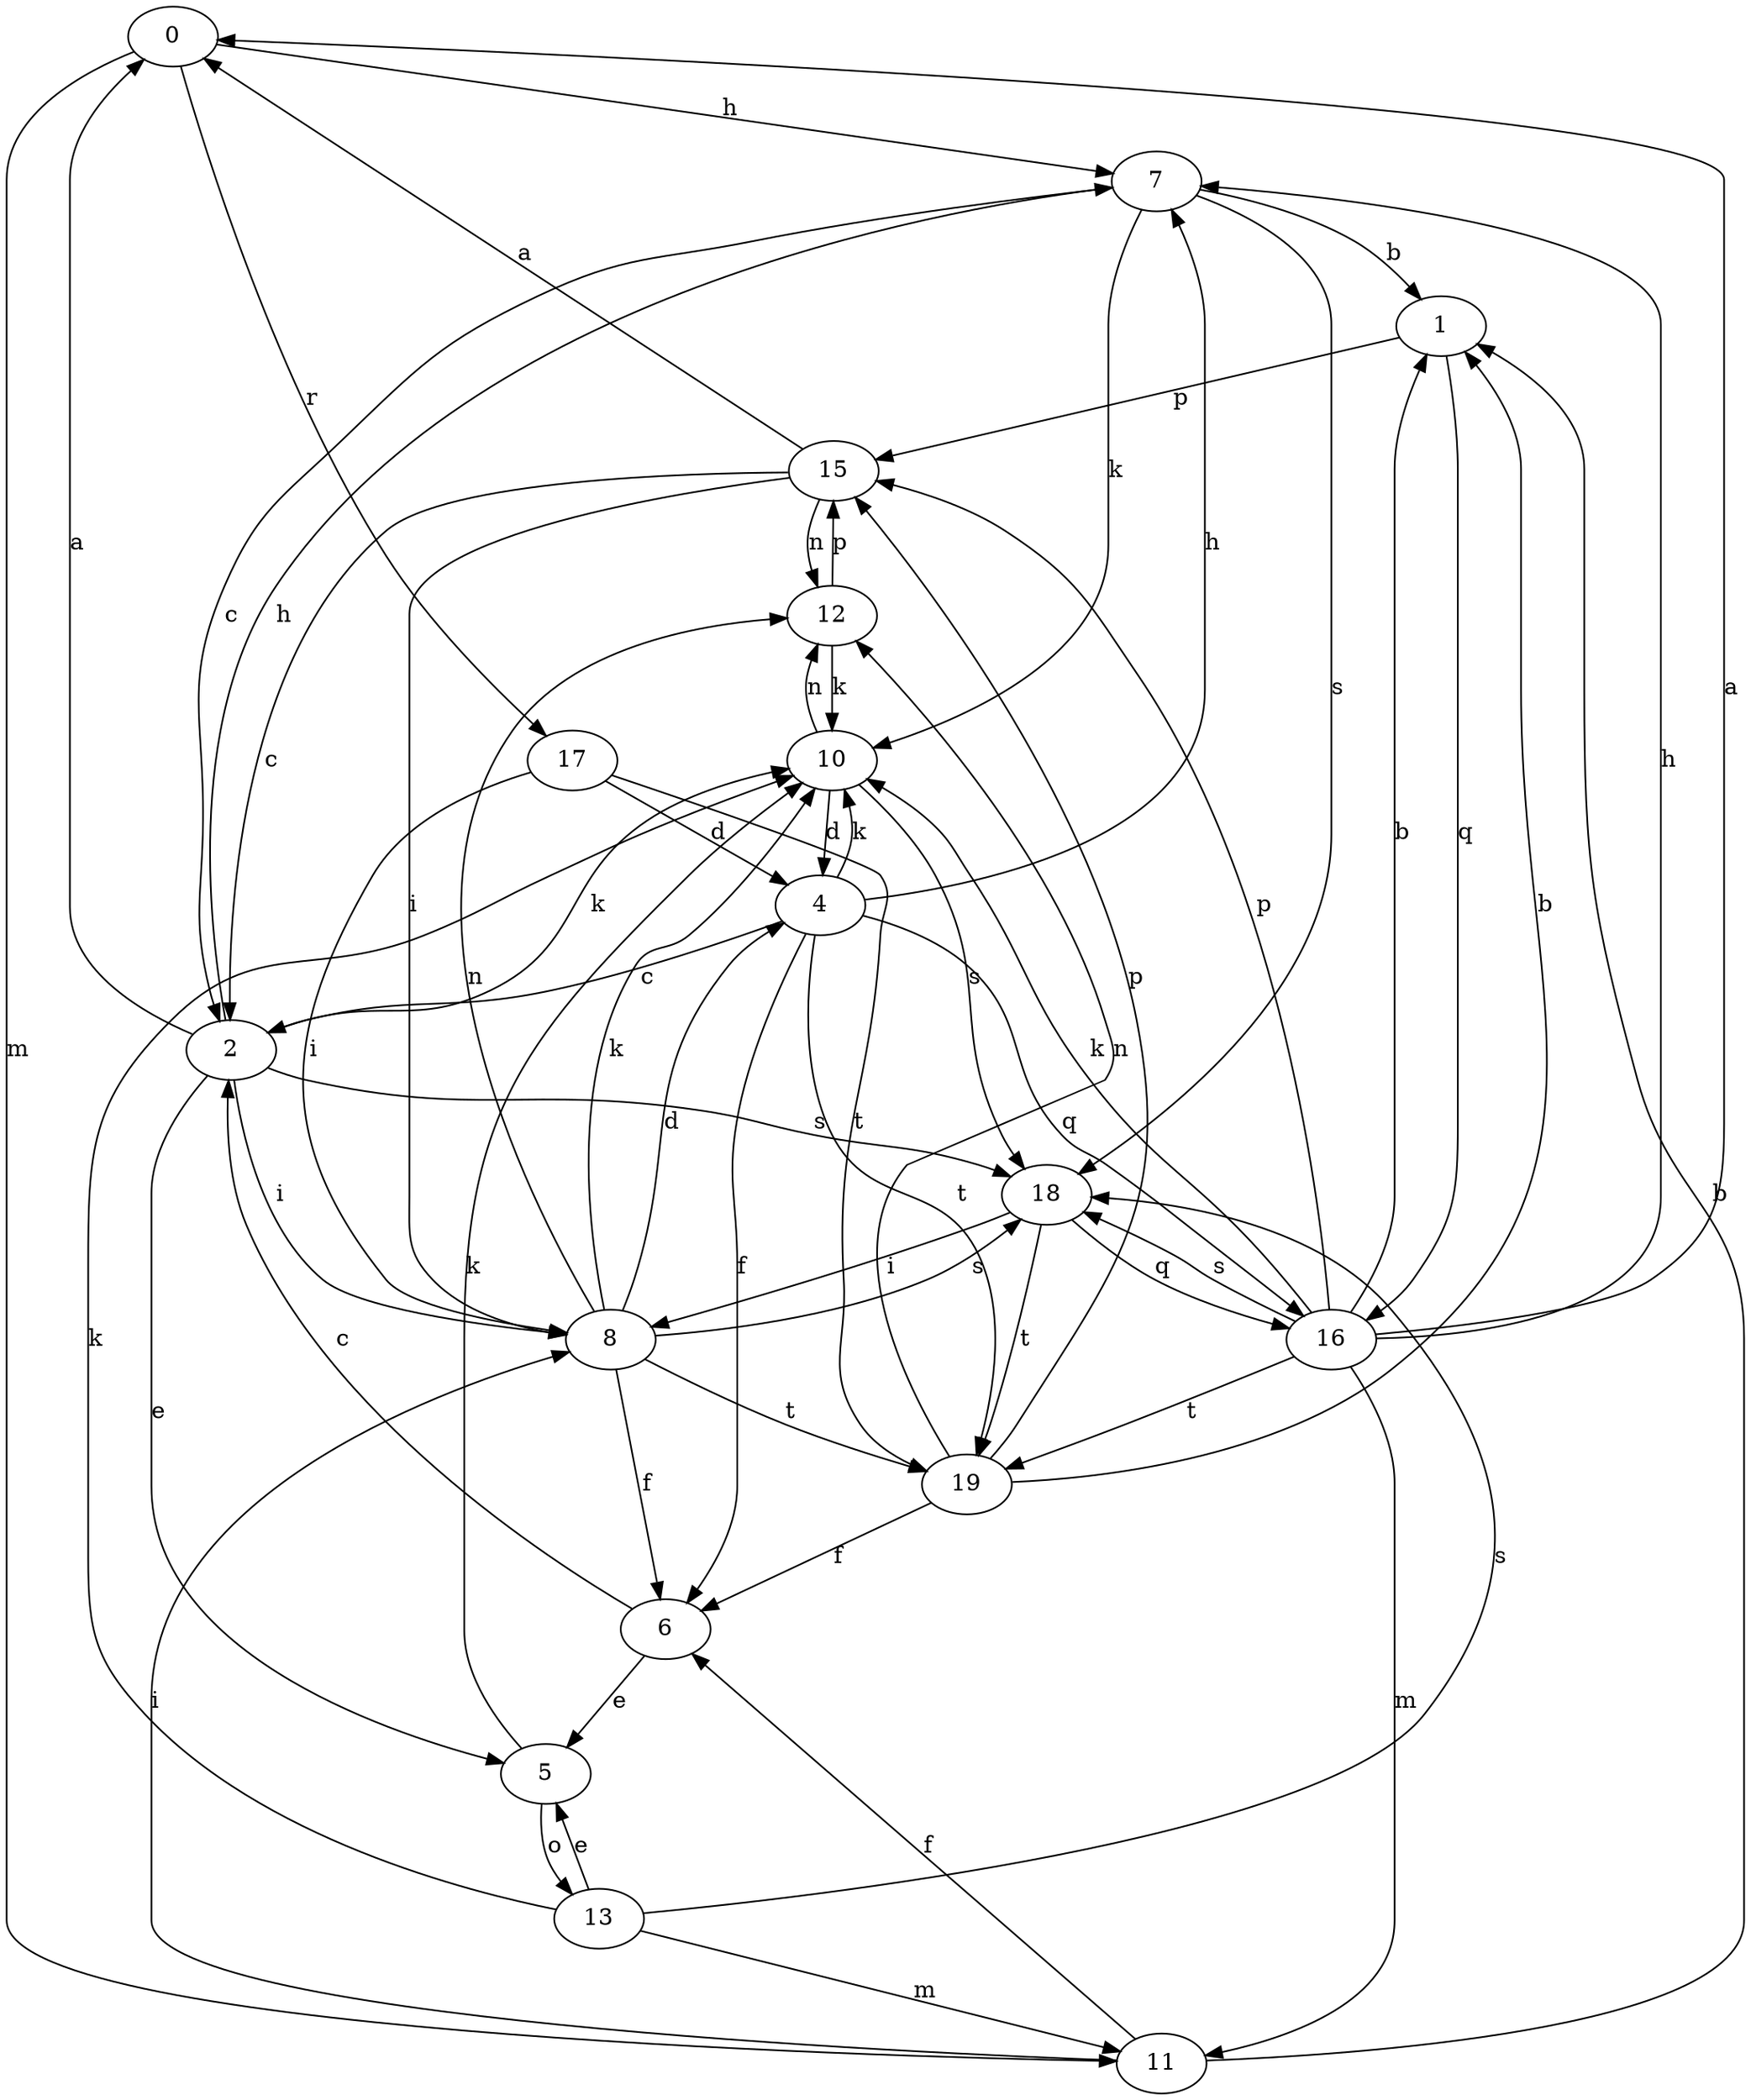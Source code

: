 strict digraph  {
0;
1;
2;
4;
5;
6;
7;
8;
10;
11;
12;
13;
15;
16;
17;
18;
19;
0 -> 7  [label=h];
0 -> 11  [label=m];
0 -> 17  [label=r];
1 -> 15  [label=p];
1 -> 16  [label=q];
2 -> 0  [label=a];
2 -> 5  [label=e];
2 -> 7  [label=h];
2 -> 8  [label=i];
2 -> 10  [label=k];
2 -> 18  [label=s];
4 -> 2  [label=c];
4 -> 6  [label=f];
4 -> 7  [label=h];
4 -> 10  [label=k];
4 -> 16  [label=q];
4 -> 19  [label=t];
5 -> 10  [label=k];
5 -> 13  [label=o];
6 -> 2  [label=c];
6 -> 5  [label=e];
7 -> 1  [label=b];
7 -> 2  [label=c];
7 -> 10  [label=k];
7 -> 18  [label=s];
8 -> 4  [label=d];
8 -> 6  [label=f];
8 -> 10  [label=k];
8 -> 12  [label=n];
8 -> 18  [label=s];
8 -> 19  [label=t];
10 -> 4  [label=d];
10 -> 12  [label=n];
10 -> 18  [label=s];
11 -> 1  [label=b];
11 -> 6  [label=f];
11 -> 8  [label=i];
12 -> 10  [label=k];
12 -> 15  [label=p];
13 -> 5  [label=e];
13 -> 10  [label=k];
13 -> 11  [label=m];
13 -> 18  [label=s];
15 -> 0  [label=a];
15 -> 2  [label=c];
15 -> 8  [label=i];
15 -> 12  [label=n];
16 -> 0  [label=a];
16 -> 1  [label=b];
16 -> 7  [label=h];
16 -> 10  [label=k];
16 -> 11  [label=m];
16 -> 15  [label=p];
16 -> 18  [label=s];
16 -> 19  [label=t];
17 -> 4  [label=d];
17 -> 8  [label=i];
17 -> 19  [label=t];
18 -> 8  [label=i];
18 -> 16  [label=q];
18 -> 19  [label=t];
19 -> 1  [label=b];
19 -> 6  [label=f];
19 -> 12  [label=n];
19 -> 15  [label=p];
}
